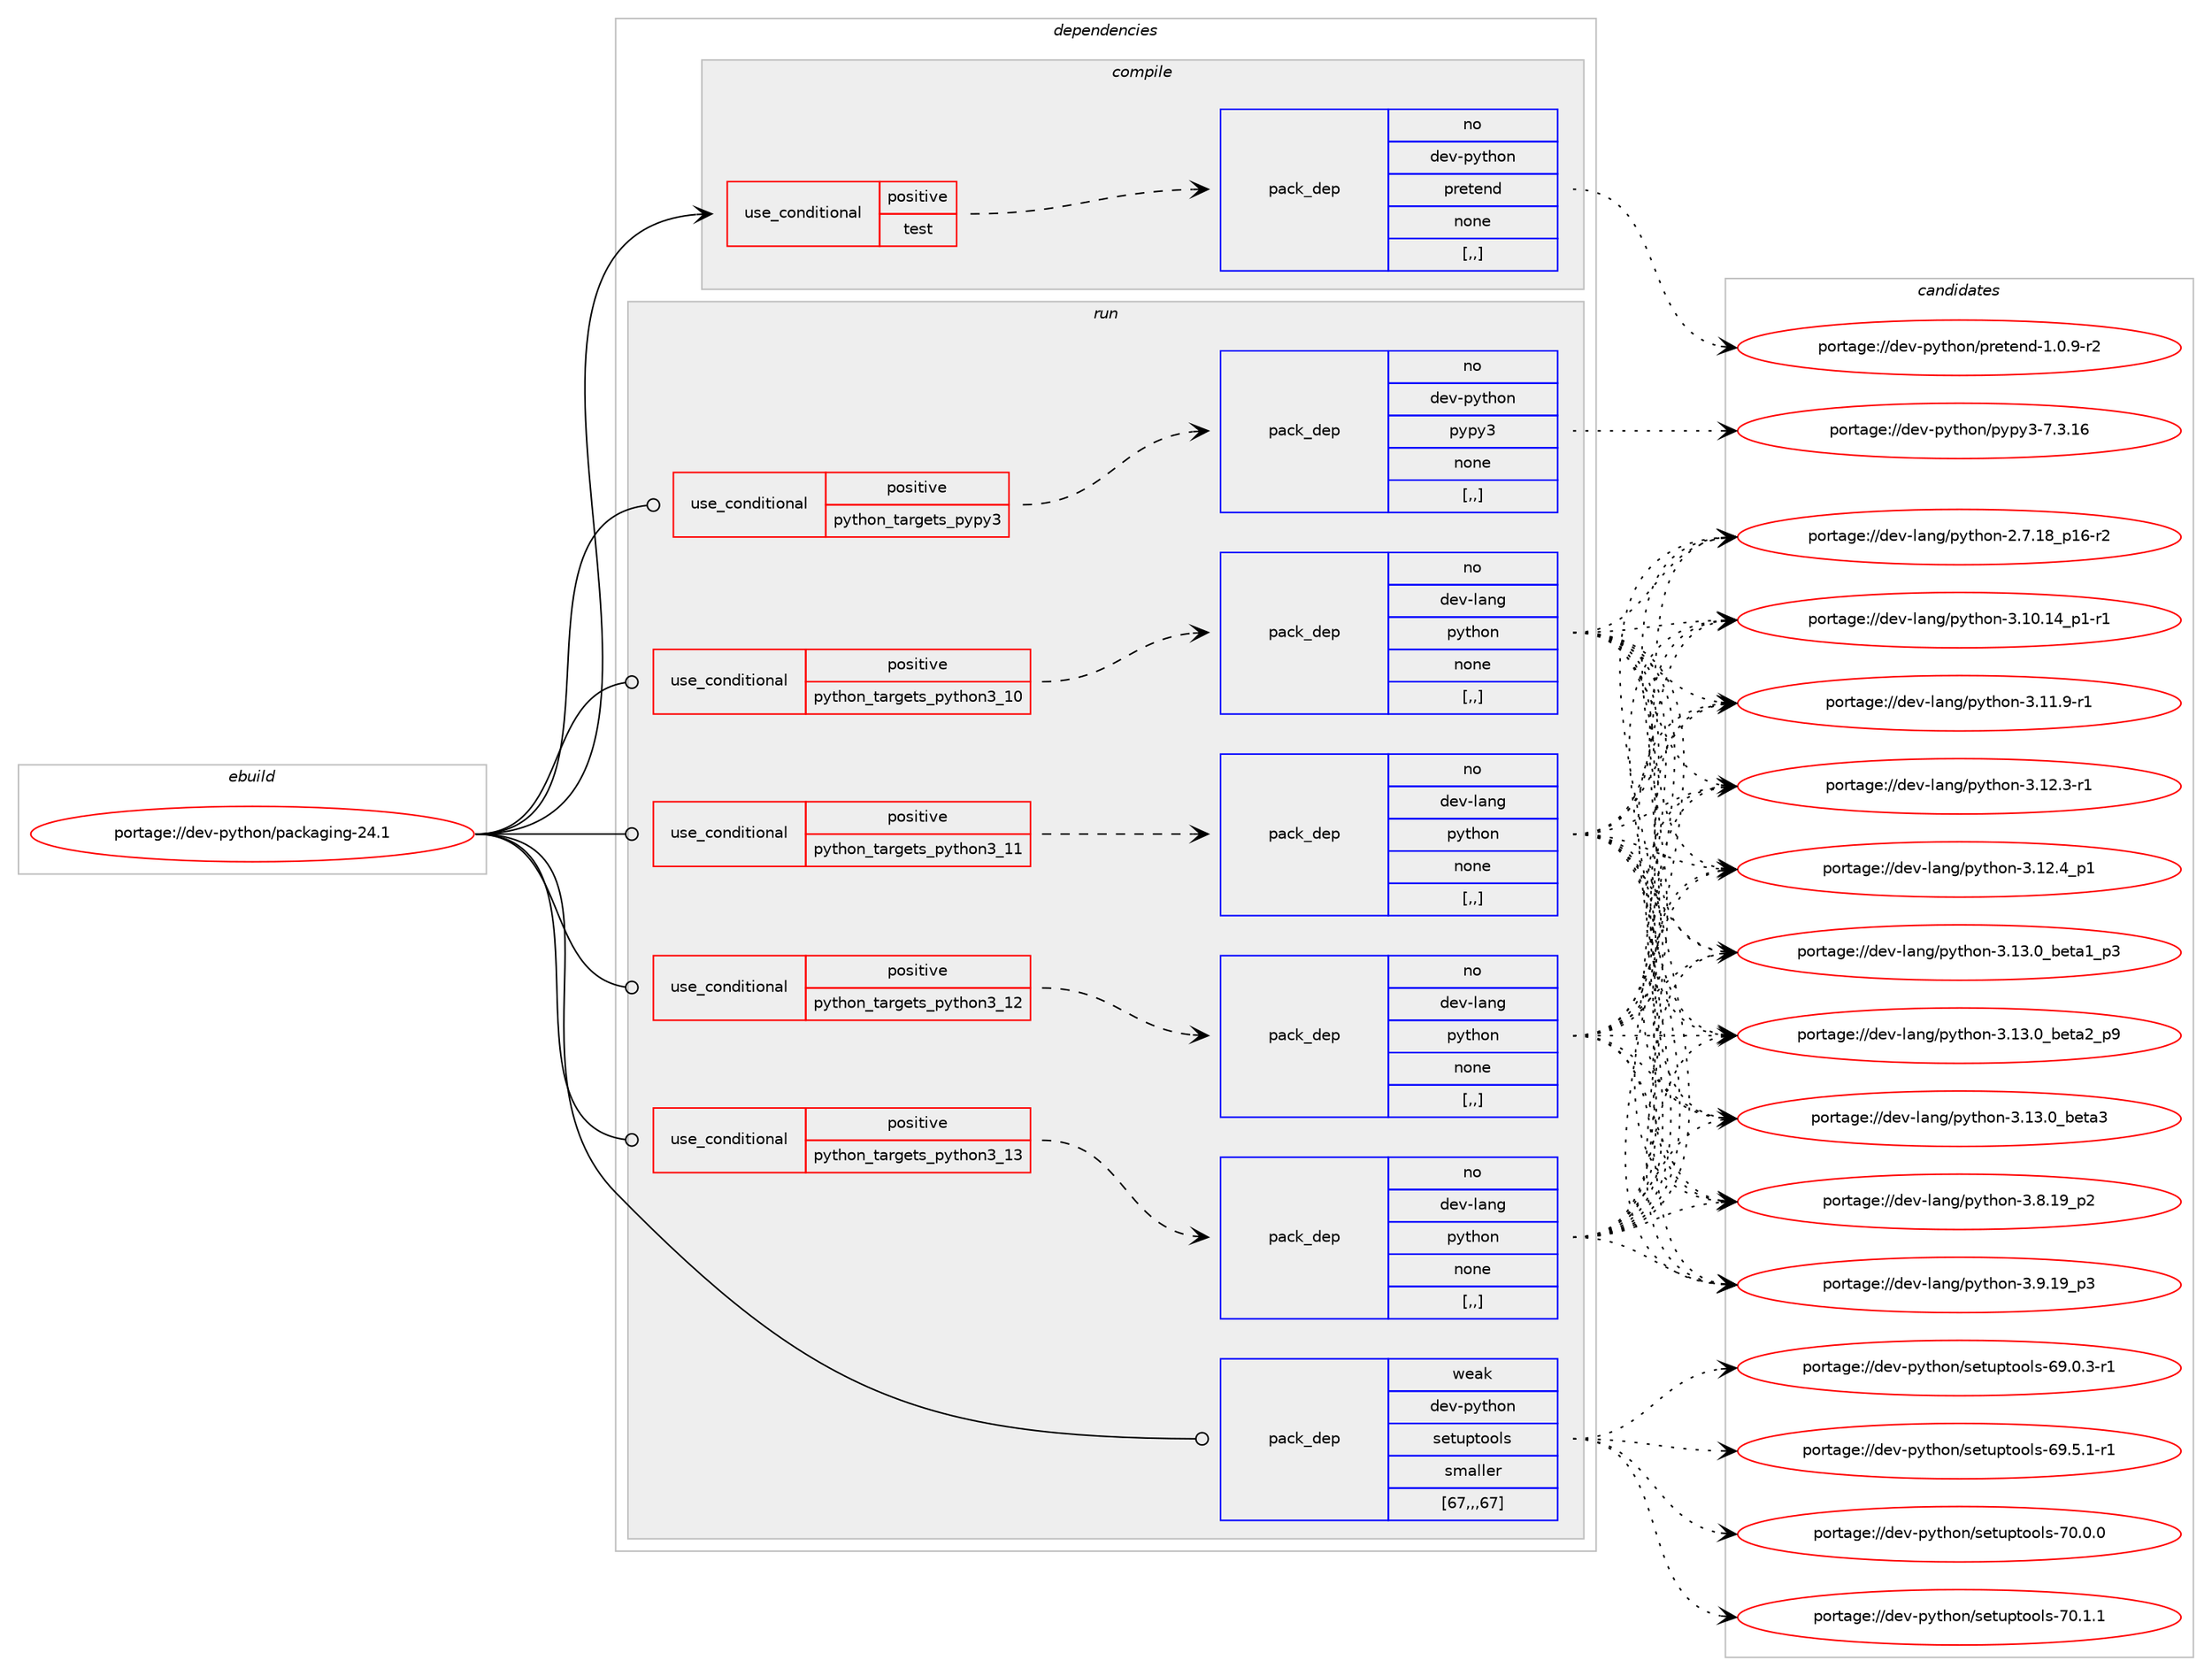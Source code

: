 digraph prolog {

# *************
# Graph options
# *************

newrank=true;
concentrate=true;
compound=true;
graph [rankdir=LR,fontname=Helvetica,fontsize=10,ranksep=1.5];#, ranksep=2.5, nodesep=0.2];
edge  [arrowhead=vee];
node  [fontname=Helvetica,fontsize=10];

# **********
# The ebuild
# **********

subgraph cluster_leftcol {
color=gray;
rank=same;
label=<<i>ebuild</i>>;
id [label="portage://dev-python/packaging-24.1", color=red, width=4, href="../dev-python/packaging-24.1.svg"];
}

# ****************
# The dependencies
# ****************

subgraph cluster_midcol {
color=gray;
label=<<i>dependencies</i>>;
subgraph cluster_compile {
fillcolor="#eeeeee";
style=filled;
label=<<i>compile</i>>;
subgraph cond34602 {
dependency149854 [label=<<TABLE BORDER="0" CELLBORDER="1" CELLSPACING="0" CELLPADDING="4"><TR><TD ROWSPAN="3" CELLPADDING="10">use_conditional</TD></TR><TR><TD>positive</TD></TR><TR><TD>test</TD></TR></TABLE>>, shape=none, color=red];
subgraph pack114037 {
dependency149855 [label=<<TABLE BORDER="0" CELLBORDER="1" CELLSPACING="0" CELLPADDING="4" WIDTH="220"><TR><TD ROWSPAN="6" CELLPADDING="30">pack_dep</TD></TR><TR><TD WIDTH="110">no</TD></TR><TR><TD>dev-python</TD></TR><TR><TD>pretend</TD></TR><TR><TD>none</TD></TR><TR><TD>[,,]</TD></TR></TABLE>>, shape=none, color=blue];
}
dependency149854:e -> dependency149855:w [weight=20,style="dashed",arrowhead="vee"];
}
id:e -> dependency149854:w [weight=20,style="solid",arrowhead="vee"];
}
subgraph cluster_compileandrun {
fillcolor="#eeeeee";
style=filled;
label=<<i>compile and run</i>>;
}
subgraph cluster_run {
fillcolor="#eeeeee";
style=filled;
label=<<i>run</i>>;
subgraph cond34603 {
dependency149856 [label=<<TABLE BORDER="0" CELLBORDER="1" CELLSPACING="0" CELLPADDING="4"><TR><TD ROWSPAN="3" CELLPADDING="10">use_conditional</TD></TR><TR><TD>positive</TD></TR><TR><TD>python_targets_pypy3</TD></TR></TABLE>>, shape=none, color=red];
subgraph pack114038 {
dependency149857 [label=<<TABLE BORDER="0" CELLBORDER="1" CELLSPACING="0" CELLPADDING="4" WIDTH="220"><TR><TD ROWSPAN="6" CELLPADDING="30">pack_dep</TD></TR><TR><TD WIDTH="110">no</TD></TR><TR><TD>dev-python</TD></TR><TR><TD>pypy3</TD></TR><TR><TD>none</TD></TR><TR><TD>[,,]</TD></TR></TABLE>>, shape=none, color=blue];
}
dependency149856:e -> dependency149857:w [weight=20,style="dashed",arrowhead="vee"];
}
id:e -> dependency149856:w [weight=20,style="solid",arrowhead="odot"];
subgraph cond34604 {
dependency149858 [label=<<TABLE BORDER="0" CELLBORDER="1" CELLSPACING="0" CELLPADDING="4"><TR><TD ROWSPAN="3" CELLPADDING="10">use_conditional</TD></TR><TR><TD>positive</TD></TR><TR><TD>python_targets_python3_10</TD></TR></TABLE>>, shape=none, color=red];
subgraph pack114039 {
dependency149859 [label=<<TABLE BORDER="0" CELLBORDER="1" CELLSPACING="0" CELLPADDING="4" WIDTH="220"><TR><TD ROWSPAN="6" CELLPADDING="30">pack_dep</TD></TR><TR><TD WIDTH="110">no</TD></TR><TR><TD>dev-lang</TD></TR><TR><TD>python</TD></TR><TR><TD>none</TD></TR><TR><TD>[,,]</TD></TR></TABLE>>, shape=none, color=blue];
}
dependency149858:e -> dependency149859:w [weight=20,style="dashed",arrowhead="vee"];
}
id:e -> dependency149858:w [weight=20,style="solid",arrowhead="odot"];
subgraph cond34605 {
dependency149860 [label=<<TABLE BORDER="0" CELLBORDER="1" CELLSPACING="0" CELLPADDING="4"><TR><TD ROWSPAN="3" CELLPADDING="10">use_conditional</TD></TR><TR><TD>positive</TD></TR><TR><TD>python_targets_python3_11</TD></TR></TABLE>>, shape=none, color=red];
subgraph pack114040 {
dependency149861 [label=<<TABLE BORDER="0" CELLBORDER="1" CELLSPACING="0" CELLPADDING="4" WIDTH="220"><TR><TD ROWSPAN="6" CELLPADDING="30">pack_dep</TD></TR><TR><TD WIDTH="110">no</TD></TR><TR><TD>dev-lang</TD></TR><TR><TD>python</TD></TR><TR><TD>none</TD></TR><TR><TD>[,,]</TD></TR></TABLE>>, shape=none, color=blue];
}
dependency149860:e -> dependency149861:w [weight=20,style="dashed",arrowhead="vee"];
}
id:e -> dependency149860:w [weight=20,style="solid",arrowhead="odot"];
subgraph cond34606 {
dependency149862 [label=<<TABLE BORDER="0" CELLBORDER="1" CELLSPACING="0" CELLPADDING="4"><TR><TD ROWSPAN="3" CELLPADDING="10">use_conditional</TD></TR><TR><TD>positive</TD></TR><TR><TD>python_targets_python3_12</TD></TR></TABLE>>, shape=none, color=red];
subgraph pack114041 {
dependency149863 [label=<<TABLE BORDER="0" CELLBORDER="1" CELLSPACING="0" CELLPADDING="4" WIDTH="220"><TR><TD ROWSPAN="6" CELLPADDING="30">pack_dep</TD></TR><TR><TD WIDTH="110">no</TD></TR><TR><TD>dev-lang</TD></TR><TR><TD>python</TD></TR><TR><TD>none</TD></TR><TR><TD>[,,]</TD></TR></TABLE>>, shape=none, color=blue];
}
dependency149862:e -> dependency149863:w [weight=20,style="dashed",arrowhead="vee"];
}
id:e -> dependency149862:w [weight=20,style="solid",arrowhead="odot"];
subgraph cond34607 {
dependency149864 [label=<<TABLE BORDER="0" CELLBORDER="1" CELLSPACING="0" CELLPADDING="4"><TR><TD ROWSPAN="3" CELLPADDING="10">use_conditional</TD></TR><TR><TD>positive</TD></TR><TR><TD>python_targets_python3_13</TD></TR></TABLE>>, shape=none, color=red];
subgraph pack114042 {
dependency149865 [label=<<TABLE BORDER="0" CELLBORDER="1" CELLSPACING="0" CELLPADDING="4" WIDTH="220"><TR><TD ROWSPAN="6" CELLPADDING="30">pack_dep</TD></TR><TR><TD WIDTH="110">no</TD></TR><TR><TD>dev-lang</TD></TR><TR><TD>python</TD></TR><TR><TD>none</TD></TR><TR><TD>[,,]</TD></TR></TABLE>>, shape=none, color=blue];
}
dependency149864:e -> dependency149865:w [weight=20,style="dashed",arrowhead="vee"];
}
id:e -> dependency149864:w [weight=20,style="solid",arrowhead="odot"];
subgraph pack114043 {
dependency149866 [label=<<TABLE BORDER="0" CELLBORDER="1" CELLSPACING="0" CELLPADDING="4" WIDTH="220"><TR><TD ROWSPAN="6" CELLPADDING="30">pack_dep</TD></TR><TR><TD WIDTH="110">weak</TD></TR><TR><TD>dev-python</TD></TR><TR><TD>setuptools</TD></TR><TR><TD>smaller</TD></TR><TR><TD>[67,,,67]</TD></TR></TABLE>>, shape=none, color=blue];
}
id:e -> dependency149866:w [weight=20,style="solid",arrowhead="odot"];
}
}

# **************
# The candidates
# **************

subgraph cluster_choices {
rank=same;
color=gray;
label=<<i>candidates</i>>;

subgraph choice114037 {
color=black;
nodesep=1;
choice10010111845112121116104111110471121141011161011101004549464846574511450 [label="portage://dev-python/pretend-1.0.9-r2", color=red, width=4,href="../dev-python/pretend-1.0.9-r2.svg"];
dependency149855:e -> choice10010111845112121116104111110471121141011161011101004549464846574511450:w [style=dotted,weight="100"];
}
subgraph choice114038 {
color=black;
nodesep=1;
choice10010111845112121116104111110471121211121215145554651464954 [label="portage://dev-python/pypy3-7.3.16", color=red, width=4,href="../dev-python/pypy3-7.3.16.svg"];
dependency149857:e -> choice10010111845112121116104111110471121211121215145554651464954:w [style=dotted,weight="100"];
}
subgraph choice114039 {
color=black;
nodesep=1;
choice100101118451089711010347112121116104111110455046554649569511249544511450 [label="portage://dev-lang/python-2.7.18_p16-r2", color=red, width=4,href="../dev-lang/python-2.7.18_p16-r2.svg"];
choice100101118451089711010347112121116104111110455146494846495295112494511449 [label="portage://dev-lang/python-3.10.14_p1-r1", color=red, width=4,href="../dev-lang/python-3.10.14_p1-r1.svg"];
choice100101118451089711010347112121116104111110455146494946574511449 [label="portage://dev-lang/python-3.11.9-r1", color=red, width=4,href="../dev-lang/python-3.11.9-r1.svg"];
choice100101118451089711010347112121116104111110455146495046514511449 [label="portage://dev-lang/python-3.12.3-r1", color=red, width=4,href="../dev-lang/python-3.12.3-r1.svg"];
choice100101118451089711010347112121116104111110455146495046529511249 [label="portage://dev-lang/python-3.12.4_p1", color=red, width=4,href="../dev-lang/python-3.12.4_p1.svg"];
choice10010111845108971101034711212111610411111045514649514648959810111697499511251 [label="portage://dev-lang/python-3.13.0_beta1_p3", color=red, width=4,href="../dev-lang/python-3.13.0_beta1_p3.svg"];
choice10010111845108971101034711212111610411111045514649514648959810111697509511257 [label="portage://dev-lang/python-3.13.0_beta2_p9", color=red, width=4,href="../dev-lang/python-3.13.0_beta2_p9.svg"];
choice1001011184510897110103471121211161041111104551464951464895981011169751 [label="portage://dev-lang/python-3.13.0_beta3", color=red, width=4,href="../dev-lang/python-3.13.0_beta3.svg"];
choice100101118451089711010347112121116104111110455146564649579511250 [label="portage://dev-lang/python-3.8.19_p2", color=red, width=4,href="../dev-lang/python-3.8.19_p2.svg"];
choice100101118451089711010347112121116104111110455146574649579511251 [label="portage://dev-lang/python-3.9.19_p3", color=red, width=4,href="../dev-lang/python-3.9.19_p3.svg"];
dependency149859:e -> choice100101118451089711010347112121116104111110455046554649569511249544511450:w [style=dotted,weight="100"];
dependency149859:e -> choice100101118451089711010347112121116104111110455146494846495295112494511449:w [style=dotted,weight="100"];
dependency149859:e -> choice100101118451089711010347112121116104111110455146494946574511449:w [style=dotted,weight="100"];
dependency149859:e -> choice100101118451089711010347112121116104111110455146495046514511449:w [style=dotted,weight="100"];
dependency149859:e -> choice100101118451089711010347112121116104111110455146495046529511249:w [style=dotted,weight="100"];
dependency149859:e -> choice10010111845108971101034711212111610411111045514649514648959810111697499511251:w [style=dotted,weight="100"];
dependency149859:e -> choice10010111845108971101034711212111610411111045514649514648959810111697509511257:w [style=dotted,weight="100"];
dependency149859:e -> choice1001011184510897110103471121211161041111104551464951464895981011169751:w [style=dotted,weight="100"];
dependency149859:e -> choice100101118451089711010347112121116104111110455146564649579511250:w [style=dotted,weight="100"];
dependency149859:e -> choice100101118451089711010347112121116104111110455146574649579511251:w [style=dotted,weight="100"];
}
subgraph choice114040 {
color=black;
nodesep=1;
choice100101118451089711010347112121116104111110455046554649569511249544511450 [label="portage://dev-lang/python-2.7.18_p16-r2", color=red, width=4,href="../dev-lang/python-2.7.18_p16-r2.svg"];
choice100101118451089711010347112121116104111110455146494846495295112494511449 [label="portage://dev-lang/python-3.10.14_p1-r1", color=red, width=4,href="../dev-lang/python-3.10.14_p1-r1.svg"];
choice100101118451089711010347112121116104111110455146494946574511449 [label="portage://dev-lang/python-3.11.9-r1", color=red, width=4,href="../dev-lang/python-3.11.9-r1.svg"];
choice100101118451089711010347112121116104111110455146495046514511449 [label="portage://dev-lang/python-3.12.3-r1", color=red, width=4,href="../dev-lang/python-3.12.3-r1.svg"];
choice100101118451089711010347112121116104111110455146495046529511249 [label="portage://dev-lang/python-3.12.4_p1", color=red, width=4,href="../dev-lang/python-3.12.4_p1.svg"];
choice10010111845108971101034711212111610411111045514649514648959810111697499511251 [label="portage://dev-lang/python-3.13.0_beta1_p3", color=red, width=4,href="../dev-lang/python-3.13.0_beta1_p3.svg"];
choice10010111845108971101034711212111610411111045514649514648959810111697509511257 [label="portage://dev-lang/python-3.13.0_beta2_p9", color=red, width=4,href="../dev-lang/python-3.13.0_beta2_p9.svg"];
choice1001011184510897110103471121211161041111104551464951464895981011169751 [label="portage://dev-lang/python-3.13.0_beta3", color=red, width=4,href="../dev-lang/python-3.13.0_beta3.svg"];
choice100101118451089711010347112121116104111110455146564649579511250 [label="portage://dev-lang/python-3.8.19_p2", color=red, width=4,href="../dev-lang/python-3.8.19_p2.svg"];
choice100101118451089711010347112121116104111110455146574649579511251 [label="portage://dev-lang/python-3.9.19_p3", color=red, width=4,href="../dev-lang/python-3.9.19_p3.svg"];
dependency149861:e -> choice100101118451089711010347112121116104111110455046554649569511249544511450:w [style=dotted,weight="100"];
dependency149861:e -> choice100101118451089711010347112121116104111110455146494846495295112494511449:w [style=dotted,weight="100"];
dependency149861:e -> choice100101118451089711010347112121116104111110455146494946574511449:w [style=dotted,weight="100"];
dependency149861:e -> choice100101118451089711010347112121116104111110455146495046514511449:w [style=dotted,weight="100"];
dependency149861:e -> choice100101118451089711010347112121116104111110455146495046529511249:w [style=dotted,weight="100"];
dependency149861:e -> choice10010111845108971101034711212111610411111045514649514648959810111697499511251:w [style=dotted,weight="100"];
dependency149861:e -> choice10010111845108971101034711212111610411111045514649514648959810111697509511257:w [style=dotted,weight="100"];
dependency149861:e -> choice1001011184510897110103471121211161041111104551464951464895981011169751:w [style=dotted,weight="100"];
dependency149861:e -> choice100101118451089711010347112121116104111110455146564649579511250:w [style=dotted,weight="100"];
dependency149861:e -> choice100101118451089711010347112121116104111110455146574649579511251:w [style=dotted,weight="100"];
}
subgraph choice114041 {
color=black;
nodesep=1;
choice100101118451089711010347112121116104111110455046554649569511249544511450 [label="portage://dev-lang/python-2.7.18_p16-r2", color=red, width=4,href="../dev-lang/python-2.7.18_p16-r2.svg"];
choice100101118451089711010347112121116104111110455146494846495295112494511449 [label="portage://dev-lang/python-3.10.14_p1-r1", color=red, width=4,href="../dev-lang/python-3.10.14_p1-r1.svg"];
choice100101118451089711010347112121116104111110455146494946574511449 [label="portage://dev-lang/python-3.11.9-r1", color=red, width=4,href="../dev-lang/python-3.11.9-r1.svg"];
choice100101118451089711010347112121116104111110455146495046514511449 [label="portage://dev-lang/python-3.12.3-r1", color=red, width=4,href="../dev-lang/python-3.12.3-r1.svg"];
choice100101118451089711010347112121116104111110455146495046529511249 [label="portage://dev-lang/python-3.12.4_p1", color=red, width=4,href="../dev-lang/python-3.12.4_p1.svg"];
choice10010111845108971101034711212111610411111045514649514648959810111697499511251 [label="portage://dev-lang/python-3.13.0_beta1_p3", color=red, width=4,href="../dev-lang/python-3.13.0_beta1_p3.svg"];
choice10010111845108971101034711212111610411111045514649514648959810111697509511257 [label="portage://dev-lang/python-3.13.0_beta2_p9", color=red, width=4,href="../dev-lang/python-3.13.0_beta2_p9.svg"];
choice1001011184510897110103471121211161041111104551464951464895981011169751 [label="portage://dev-lang/python-3.13.0_beta3", color=red, width=4,href="../dev-lang/python-3.13.0_beta3.svg"];
choice100101118451089711010347112121116104111110455146564649579511250 [label="portage://dev-lang/python-3.8.19_p2", color=red, width=4,href="../dev-lang/python-3.8.19_p2.svg"];
choice100101118451089711010347112121116104111110455146574649579511251 [label="portage://dev-lang/python-3.9.19_p3", color=red, width=4,href="../dev-lang/python-3.9.19_p3.svg"];
dependency149863:e -> choice100101118451089711010347112121116104111110455046554649569511249544511450:w [style=dotted,weight="100"];
dependency149863:e -> choice100101118451089711010347112121116104111110455146494846495295112494511449:w [style=dotted,weight="100"];
dependency149863:e -> choice100101118451089711010347112121116104111110455146494946574511449:w [style=dotted,weight="100"];
dependency149863:e -> choice100101118451089711010347112121116104111110455146495046514511449:w [style=dotted,weight="100"];
dependency149863:e -> choice100101118451089711010347112121116104111110455146495046529511249:w [style=dotted,weight="100"];
dependency149863:e -> choice10010111845108971101034711212111610411111045514649514648959810111697499511251:w [style=dotted,weight="100"];
dependency149863:e -> choice10010111845108971101034711212111610411111045514649514648959810111697509511257:w [style=dotted,weight="100"];
dependency149863:e -> choice1001011184510897110103471121211161041111104551464951464895981011169751:w [style=dotted,weight="100"];
dependency149863:e -> choice100101118451089711010347112121116104111110455146564649579511250:w [style=dotted,weight="100"];
dependency149863:e -> choice100101118451089711010347112121116104111110455146574649579511251:w [style=dotted,weight="100"];
}
subgraph choice114042 {
color=black;
nodesep=1;
choice100101118451089711010347112121116104111110455046554649569511249544511450 [label="portage://dev-lang/python-2.7.18_p16-r2", color=red, width=4,href="../dev-lang/python-2.7.18_p16-r2.svg"];
choice100101118451089711010347112121116104111110455146494846495295112494511449 [label="portage://dev-lang/python-3.10.14_p1-r1", color=red, width=4,href="../dev-lang/python-3.10.14_p1-r1.svg"];
choice100101118451089711010347112121116104111110455146494946574511449 [label="portage://dev-lang/python-3.11.9-r1", color=red, width=4,href="../dev-lang/python-3.11.9-r1.svg"];
choice100101118451089711010347112121116104111110455146495046514511449 [label="portage://dev-lang/python-3.12.3-r1", color=red, width=4,href="../dev-lang/python-3.12.3-r1.svg"];
choice100101118451089711010347112121116104111110455146495046529511249 [label="portage://dev-lang/python-3.12.4_p1", color=red, width=4,href="../dev-lang/python-3.12.4_p1.svg"];
choice10010111845108971101034711212111610411111045514649514648959810111697499511251 [label="portage://dev-lang/python-3.13.0_beta1_p3", color=red, width=4,href="../dev-lang/python-3.13.0_beta1_p3.svg"];
choice10010111845108971101034711212111610411111045514649514648959810111697509511257 [label="portage://dev-lang/python-3.13.0_beta2_p9", color=red, width=4,href="../dev-lang/python-3.13.0_beta2_p9.svg"];
choice1001011184510897110103471121211161041111104551464951464895981011169751 [label="portage://dev-lang/python-3.13.0_beta3", color=red, width=4,href="../dev-lang/python-3.13.0_beta3.svg"];
choice100101118451089711010347112121116104111110455146564649579511250 [label="portage://dev-lang/python-3.8.19_p2", color=red, width=4,href="../dev-lang/python-3.8.19_p2.svg"];
choice100101118451089711010347112121116104111110455146574649579511251 [label="portage://dev-lang/python-3.9.19_p3", color=red, width=4,href="../dev-lang/python-3.9.19_p3.svg"];
dependency149865:e -> choice100101118451089711010347112121116104111110455046554649569511249544511450:w [style=dotted,weight="100"];
dependency149865:e -> choice100101118451089711010347112121116104111110455146494846495295112494511449:w [style=dotted,weight="100"];
dependency149865:e -> choice100101118451089711010347112121116104111110455146494946574511449:w [style=dotted,weight="100"];
dependency149865:e -> choice100101118451089711010347112121116104111110455146495046514511449:w [style=dotted,weight="100"];
dependency149865:e -> choice100101118451089711010347112121116104111110455146495046529511249:w [style=dotted,weight="100"];
dependency149865:e -> choice10010111845108971101034711212111610411111045514649514648959810111697499511251:w [style=dotted,weight="100"];
dependency149865:e -> choice10010111845108971101034711212111610411111045514649514648959810111697509511257:w [style=dotted,weight="100"];
dependency149865:e -> choice1001011184510897110103471121211161041111104551464951464895981011169751:w [style=dotted,weight="100"];
dependency149865:e -> choice100101118451089711010347112121116104111110455146564649579511250:w [style=dotted,weight="100"];
dependency149865:e -> choice100101118451089711010347112121116104111110455146574649579511251:w [style=dotted,weight="100"];
}
subgraph choice114043 {
color=black;
nodesep=1;
choice1001011184511212111610411111047115101116117112116111111108115455457464846514511449 [label="portage://dev-python/setuptools-69.0.3-r1", color=red, width=4,href="../dev-python/setuptools-69.0.3-r1.svg"];
choice1001011184511212111610411111047115101116117112116111111108115455457465346494511449 [label="portage://dev-python/setuptools-69.5.1-r1", color=red, width=4,href="../dev-python/setuptools-69.5.1-r1.svg"];
choice100101118451121211161041111104711510111611711211611111110811545554846484648 [label="portage://dev-python/setuptools-70.0.0", color=red, width=4,href="../dev-python/setuptools-70.0.0.svg"];
choice100101118451121211161041111104711510111611711211611111110811545554846494649 [label="portage://dev-python/setuptools-70.1.1", color=red, width=4,href="../dev-python/setuptools-70.1.1.svg"];
dependency149866:e -> choice1001011184511212111610411111047115101116117112116111111108115455457464846514511449:w [style=dotted,weight="100"];
dependency149866:e -> choice1001011184511212111610411111047115101116117112116111111108115455457465346494511449:w [style=dotted,weight="100"];
dependency149866:e -> choice100101118451121211161041111104711510111611711211611111110811545554846484648:w [style=dotted,weight="100"];
dependency149866:e -> choice100101118451121211161041111104711510111611711211611111110811545554846494649:w [style=dotted,weight="100"];
}
}

}
